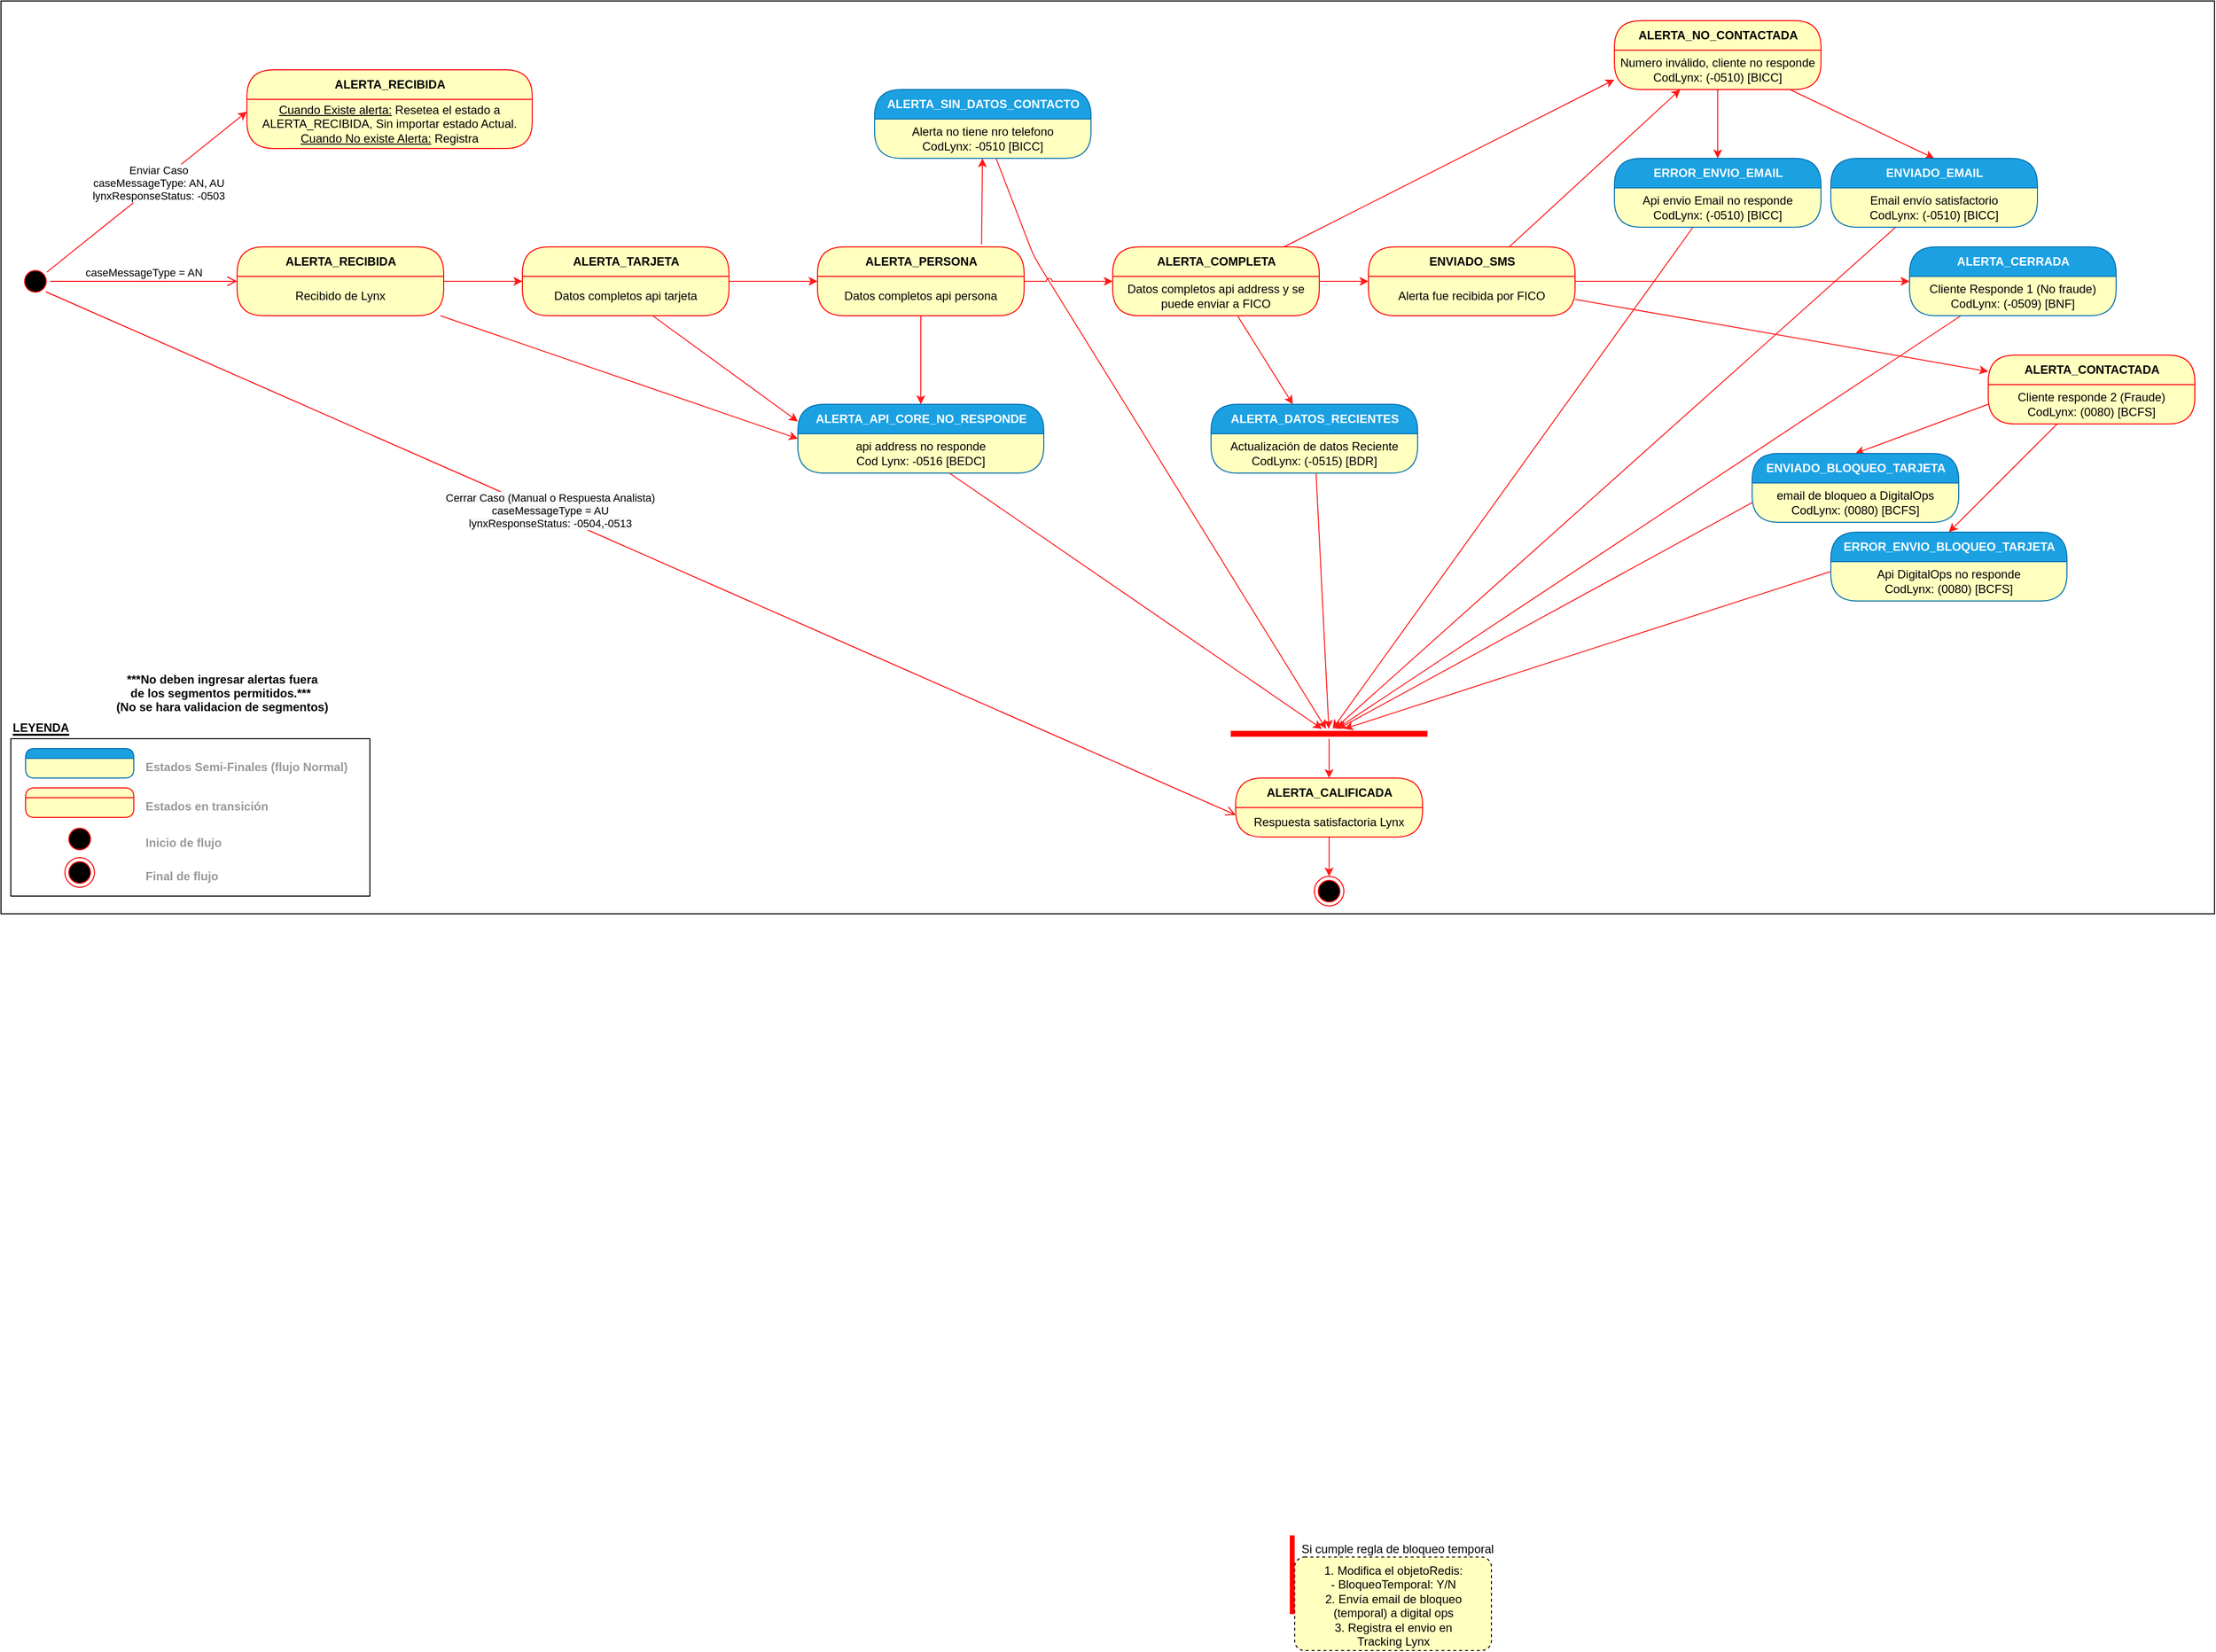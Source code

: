 <mxfile version="15.2.9" type="github">
  <diagram id="e5wToZ6Jj2soGeOCWYj3" name="Page-1">
    <mxGraphModel dx="1895" dy="452" grid="1" gridSize="10" guides="1" tooltips="1" connect="1" arrows="1" fold="1" page="1" pageScale="1" pageWidth="827" pageHeight="1169" math="0" shadow="0">
      <root>
        <mxCell id="0" />
        <mxCell id="1" parent="0" />
        <mxCell id="meJ3Hm6bCnbv4KWAAB1v-10" value="" style="rounded=0;whiteSpace=wrap;html=1;" parent="1" vertex="1">
          <mxGeometry x="-140" y="70" width="2250" height="928" as="geometry" />
        </mxCell>
        <mxCell id="77KCPv3B4IZZ5Z66STRk-72" style="edgeStyle=none;rounded=1;orthogonalLoop=1;jettySize=auto;html=1;strokeColor=#FF1919;" parent="1" source="77KCPv3B4IZZ5Z66STRk-35" target="77KCPv3B4IZZ5Z66STRk-59" edge="1">
          <mxGeometry relative="1" as="geometry">
            <mxPoint x="1340" y="710" as="targetPoint" />
          </mxGeometry>
        </mxCell>
        <mxCell id="77KCPv3B4IZZ5Z66STRk-73" style="edgeStyle=none;rounded=1;orthogonalLoop=1;jettySize=auto;html=1;strokeColor=#FF1919;" parent="1" source="77KCPv3B4IZZ5Z66STRk-26" target="77KCPv3B4IZZ5Z66STRk-59" edge="1">
          <mxGeometry relative="1" as="geometry">
            <Array as="points">
              <mxPoint x="910" y="330" />
            </Array>
            <mxPoint x="1100" y="660" as="targetPoint" />
          </mxGeometry>
        </mxCell>
        <mxCell id="77KCPv3B4IZZ5Z66STRk-12" style="edgeStyle=orthogonalEdgeStyle;rounded=0;orthogonalLoop=1;jettySize=auto;html=1;strokeColor=#FF1919;" parent="1" source="77KCPv3B4IZZ5Z66STRk-1" target="77KCPv3B4IZZ5Z66STRk-5" edge="1">
          <mxGeometry relative="1" as="geometry" />
        </mxCell>
        <mxCell id="90G6gJbZFidTqptF8gDu-3" style="rounded=0;orthogonalLoop=1;jettySize=auto;html=1;entryX=0;entryY=0.5;entryDx=0;entryDy=0;strokeColor=#FF1919;" parent="1" source="77KCPv3B4IZZ5Z66STRk-1" target="77KCPv3B4IZZ5Z66STRk-20" edge="1">
          <mxGeometry relative="1" as="geometry" />
        </mxCell>
        <mxCell id="77KCPv3B4IZZ5Z66STRk-1" value="ALERTA_RECIBIDA" style="swimlane;html=1;fontStyle=1;align=center;verticalAlign=middle;childLayout=stackLayout;horizontal=1;startSize=30;horizontalStack=0;resizeParent=0;resizeLast=1;container=0;fontColor=#000000;collapsible=0;rounded=1;arcSize=30;strokeColor=#ff0000;fillColor=#ffffc0;swimlaneFillColor=#ffffc0;dropTarget=0;" parent="1" vertex="1">
          <mxGeometry x="100" y="320" width="210" height="70" as="geometry" />
        </mxCell>
        <mxCell id="77KCPv3B4IZZ5Z66STRk-2" value="Recibido de Lynx" style="text;html=1;strokeColor=none;fillColor=none;align=center;verticalAlign=middle;spacingLeft=4;spacingRight=4;whiteSpace=wrap;overflow=hidden;rotatable=0;fontColor=#000000;" parent="77KCPv3B4IZZ5Z66STRk-1" vertex="1">
          <mxGeometry y="30" width="210" height="40" as="geometry" />
        </mxCell>
        <mxCell id="fLqlD2cx_nLfpuTeQDXq-3" style="edgeStyle=orthogonalEdgeStyle;rounded=0;orthogonalLoop=1;jettySize=auto;html=1;entryX=0;entryY=0.125;entryDx=0;entryDy=0;entryPerimeter=0;strokeColor=#FF1919;" parent="1" source="77KCPv3B4IZZ5Z66STRk-5" target="77KCPv3B4IZZ5Z66STRk-9" edge="1">
          <mxGeometry relative="1" as="geometry" />
        </mxCell>
        <mxCell id="77KCPv3B4IZZ5Z66STRk-5" value="ALERTA_TARJETA" style="swimlane;html=1;fontStyle=1;align=center;verticalAlign=middle;childLayout=stackLayout;horizontal=1;startSize=30;horizontalStack=0;resizeParent=0;resizeLast=1;container=0;fontColor=#000000;collapsible=0;rounded=1;arcSize=30;strokeColor=#ff0000;fillColor=#ffffc0;swimlaneFillColor=#ffffc0;dropTarget=0;" parent="1" vertex="1">
          <mxGeometry x="390" y="320" width="210" height="70" as="geometry" />
        </mxCell>
        <mxCell id="77KCPv3B4IZZ5Z66STRk-6" value="Datos completos api&amp;nbsp;tarjeta" style="text;html=1;strokeColor=none;fillColor=none;align=center;verticalAlign=middle;spacingLeft=4;spacingRight=4;whiteSpace=wrap;overflow=hidden;rotatable=0;fontColor=#000000;" parent="77KCPv3B4IZZ5Z66STRk-5" vertex="1">
          <mxGeometry y="30" width="210" height="40" as="geometry" />
        </mxCell>
        <mxCell id="77KCPv3B4IZZ5Z66STRk-14" style="edgeStyle=orthogonalEdgeStyle;rounded=0;orthogonalLoop=1;jettySize=auto;html=1;jumpStyle=arc;strokeColor=#FF1919;" parent="1" source="77KCPv3B4IZZ5Z66STRk-8" target="77KCPv3B4IZZ5Z66STRk-10" edge="1">
          <mxGeometry relative="1" as="geometry" />
        </mxCell>
        <mxCell id="77KCPv3B4IZZ5Z66STRk-25" style="edgeStyle=none;rounded=0;orthogonalLoop=1;jettySize=auto;html=1;strokeColor=#FF1919;" parent="1" source="77KCPv3B4IZZ5Z66STRk-8" target="77KCPv3B4IZZ5Z66STRk-20" edge="1">
          <mxGeometry relative="1" as="geometry" />
        </mxCell>
        <mxCell id="77KCPv3B4IZZ5Z66STRk-28" style="edgeStyle=none;rounded=0;orthogonalLoop=1;jettySize=auto;html=1;exitX=0.794;exitY=-0.033;exitDx=0;exitDy=0;exitPerimeter=0;strokeColor=#FF1919;" parent="1" source="77KCPv3B4IZZ5Z66STRk-8" target="77KCPv3B4IZZ5Z66STRk-26" edge="1">
          <mxGeometry relative="1" as="geometry" />
        </mxCell>
        <mxCell id="77KCPv3B4IZZ5Z66STRk-8" value="ALERTA_PERSONA" style="swimlane;html=1;fontStyle=1;align=center;verticalAlign=middle;childLayout=stackLayout;horizontal=1;startSize=30;horizontalStack=0;resizeParent=0;resizeLast=1;container=0;fontColor=#000000;collapsible=0;rounded=1;arcSize=30;strokeColor=#ff0000;fillColor=#ffffc0;swimlaneFillColor=#ffffc0;dropTarget=0;" parent="1" vertex="1">
          <mxGeometry x="690" y="320" width="210" height="70" as="geometry" />
        </mxCell>
        <mxCell id="77KCPv3B4IZZ5Z66STRk-9" value="Datos completos api persona" style="text;html=1;strokeColor=none;fillColor=none;align=center;verticalAlign=middle;spacingLeft=4;spacingRight=4;whiteSpace=wrap;overflow=hidden;rotatable=0;fontColor=#000000;" parent="77KCPv3B4IZZ5Z66STRk-8" vertex="1">
          <mxGeometry y="30" width="210" height="40" as="geometry" />
        </mxCell>
        <mxCell id="77KCPv3B4IZZ5Z66STRk-33" style="edgeStyle=none;rounded=0;orthogonalLoop=1;jettySize=auto;html=1;strokeColor=#FF1919;" parent="1" source="77KCPv3B4IZZ5Z66STRk-10" target="77KCPv3B4IZZ5Z66STRk-29" edge="1">
          <mxGeometry relative="1" as="geometry" />
        </mxCell>
        <mxCell id="77KCPv3B4IZZ5Z66STRk-34" style="edgeStyle=none;rounded=0;orthogonalLoop=1;jettySize=auto;html=1;strokeColor=#FF1919;" parent="1" source="77KCPv3B4IZZ5Z66STRk-10" target="77KCPv3B4IZZ5Z66STRk-31" edge="1">
          <mxGeometry relative="1" as="geometry" />
        </mxCell>
        <mxCell id="SPsXiou8FZaf5zSpWh6t-2" style="rounded=0;orthogonalLoop=1;jettySize=auto;html=1;entryX=0;entryY=0.75;entryDx=0;entryDy=0;strokeColor=#FF1919;" parent="1" source="77KCPv3B4IZZ5Z66STRk-10" target="SPsXiou8FZaf5zSpWh6t-1" edge="1">
          <mxGeometry relative="1" as="geometry">
            <mxPoint x="1550.0" y="150.0" as="targetPoint" />
          </mxGeometry>
        </mxCell>
        <mxCell id="77KCPv3B4IZZ5Z66STRk-10" value="ALERTA_COMPLETA" style="swimlane;html=1;fontStyle=1;align=center;verticalAlign=middle;childLayout=stackLayout;horizontal=1;startSize=30;horizontalStack=0;resizeParent=0;resizeLast=1;container=0;fontColor=#000000;collapsible=0;rounded=1;arcSize=30;strokeColor=#ff0000;fillColor=#ffffc0;swimlaneFillColor=#ffffc0;dropTarget=0;" parent="1" vertex="1">
          <mxGeometry x="990" y="320" width="210" height="70" as="geometry" />
        </mxCell>
        <mxCell id="fLqlD2cx_nLfpuTeQDXq-1" value="Datos completos api address y se puede enviar a FICO" style="text;html=1;strokeColor=none;fillColor=none;align=center;verticalAlign=middle;spacingLeft=4;spacingRight=4;whiteSpace=wrap;overflow=hidden;rotatable=0;fontColor=#000000;" parent="77KCPv3B4IZZ5Z66STRk-10" vertex="1">
          <mxGeometry y="30" width="210" height="40" as="geometry" />
        </mxCell>
        <mxCell id="77KCPv3B4IZZ5Z66STRk-20" value="ALERTA_API_CORE_NO_RESPONDE" style="swimlane;html=1;fontStyle=1;align=center;verticalAlign=middle;childLayout=stackLayout;horizontal=1;startSize=30;horizontalStack=0;resizeParent=0;resizeLast=1;container=0;collapsible=0;rounded=1;arcSize=30;strokeColor=#006EAF;fillColor=#1ba1e2;swimlaneFillColor=#ffffc0;dropTarget=0;fontColor=#ffffff;" parent="1" vertex="1">
          <mxGeometry x="670" y="480" width="250" height="70" as="geometry" />
        </mxCell>
        <mxCell id="77KCPv3B4IZZ5Z66STRk-21" value="api address no responde&lt;br&gt;Cod Lynx: -0516 [BEDC]" style="text;html=1;strokeColor=none;fillColor=none;align=center;verticalAlign=middle;spacingLeft=4;spacingRight=4;whiteSpace=wrap;overflow=hidden;rotatable=0;fontColor=#000000;" parent="77KCPv3B4IZZ5Z66STRk-20" vertex="1">
          <mxGeometry y="30" width="250" height="40" as="geometry" />
        </mxCell>
        <mxCell id="77KCPv3B4IZZ5Z66STRk-26" value="ALERTA_SIN_DATOS_CONTACTO" style="swimlane;html=1;fontStyle=1;align=center;verticalAlign=middle;childLayout=stackLayout;horizontal=1;startSize=30;horizontalStack=0;resizeParent=0;resizeLast=1;container=0;fontColor=#ffffff;collapsible=0;rounded=1;arcSize=30;strokeColor=#006EAF;fillColor=#1ba1e2;swimlaneFillColor=#ffffc0;dropTarget=0;" parent="1" vertex="1">
          <mxGeometry x="748" y="160" width="220" height="70" as="geometry" />
        </mxCell>
        <mxCell id="77KCPv3B4IZZ5Z66STRk-27" value="Alerta no tiene nro telefono&lt;br&gt;CodLynx: -0510 [BICC]" style="text;html=1;strokeColor=none;fillColor=none;align=center;verticalAlign=middle;spacingLeft=4;spacingRight=4;whiteSpace=wrap;overflow=hidden;rotatable=0;fontColor=#000000;" parent="77KCPv3B4IZZ5Z66STRk-26" vertex="1">
          <mxGeometry y="30" width="220" height="40" as="geometry" />
        </mxCell>
        <mxCell id="fLqlD2cx_nLfpuTeQDXq-5" value="Alerta no tiene nro telefono&lt;br&gt;CodLynx: -0510 [BICC]" style="text;html=1;strokeColor=none;fillColor=none;align=center;verticalAlign=middle;spacingLeft=4;spacingRight=4;whiteSpace=wrap;overflow=hidden;rotatable=0;fontColor=#000000;" parent="77KCPv3B4IZZ5Z66STRk-26" vertex="1">
          <mxGeometry y="70" width="220" as="geometry" />
        </mxCell>
        <mxCell id="77KCPv3B4IZZ5Z66STRk-69" style="edgeStyle=none;rounded=0;orthogonalLoop=1;jettySize=auto;html=1;strokeColor=#FF1919;" parent="1" source="77KCPv3B4IZZ5Z66STRk-29" target="77KCPv3B4IZZ5Z66STRk-59" edge="1">
          <mxGeometry relative="1" as="geometry">
            <mxPoint x="1197" y="660" as="targetPoint" />
          </mxGeometry>
        </mxCell>
        <mxCell id="77KCPv3B4IZZ5Z66STRk-29" value="ALERTA_DATOS_RECIENTES" style="swimlane;html=1;fontStyle=1;align=center;verticalAlign=middle;childLayout=stackLayout;horizontal=1;startSize=30;horizontalStack=0;resizeParent=0;resizeLast=1;container=0;fontColor=#ffffff;collapsible=0;rounded=1;arcSize=30;strokeColor=#006EAF;fillColor=#1ba1e2;swimlaneFillColor=#ffffc0;dropTarget=0;" parent="1" vertex="1">
          <mxGeometry x="1090" y="480" width="210" height="70" as="geometry" />
        </mxCell>
        <mxCell id="77KCPv3B4IZZ5Z66STRk-30" value="Actualización de datos Reciente&lt;br&gt;CodLynx: (-0515) [BDR]" style="text;html=1;strokeColor=none;fillColor=none;align=center;verticalAlign=middle;spacingLeft=4;spacingRight=4;whiteSpace=wrap;overflow=hidden;rotatable=0;fontColor=#000000;" parent="77KCPv3B4IZZ5Z66STRk-29" vertex="1">
          <mxGeometry y="30" width="210" height="40" as="geometry" />
        </mxCell>
        <mxCell id="77KCPv3B4IZZ5Z66STRk-41" style="edgeStyle=none;rounded=0;orthogonalLoop=1;jettySize=auto;html=1;strokeColor=#FF1919;" parent="1" source="77KCPv3B4IZZ5Z66STRk-31" target="77KCPv3B4IZZ5Z66STRk-35" edge="1">
          <mxGeometry relative="1" as="geometry" />
        </mxCell>
        <mxCell id="77KCPv3B4IZZ5Z66STRk-42" style="edgeStyle=none;rounded=0;orthogonalLoop=1;jettySize=auto;html=1;strokeColor=#FF1919;" parent="1" source="77KCPv3B4IZZ5Z66STRk-31" target="77KCPv3B4IZZ5Z66STRk-37" edge="1">
          <mxGeometry relative="1" as="geometry">
            <mxPoint x="1597" y="327.647" as="sourcePoint" />
          </mxGeometry>
        </mxCell>
        <mxCell id="77KCPv3B4IZZ5Z66STRk-43" style="edgeStyle=none;rounded=0;orthogonalLoop=1;jettySize=auto;html=1;strokeColor=#FF1919;" parent="1" source="77KCPv3B4IZZ5Z66STRk-31" target="77KCPv3B4IZZ5Z66STRk-39" edge="1">
          <mxGeometry relative="1" as="geometry">
            <mxPoint x="1597" y="350" as="sourcePoint" />
          </mxGeometry>
        </mxCell>
        <mxCell id="77KCPv3B4IZZ5Z66STRk-31" value="ENVIADO_SMS" style="swimlane;html=1;fontStyle=1;align=center;verticalAlign=middle;childLayout=stackLayout;horizontal=1;startSize=30;horizontalStack=0;resizeParent=0;resizeLast=1;container=0;fontColor=#000000;collapsible=0;rounded=1;arcSize=30;strokeColor=#ff0000;swimlaneFillColor=#ffffc0;dropTarget=0;fillColor=#FFFFC0;" parent="1" vertex="1">
          <mxGeometry x="1250" y="320" width="210" height="70" as="geometry" />
        </mxCell>
        <mxCell id="DF0V8rczd2MYBJeqJLXW-1" value="Alerta fue recibida por FICO" style="text;html=1;strokeColor=none;fillColor=none;align=center;verticalAlign=middle;spacingLeft=4;spacingRight=4;whiteSpace=wrap;overflow=hidden;rotatable=0;fontColor=#000000;" parent="77KCPv3B4IZZ5Z66STRk-31" vertex="1">
          <mxGeometry y="30" width="210" height="40" as="geometry" />
        </mxCell>
        <mxCell id="77KCPv3B4IZZ5Z66STRk-35" value="ALERTA_CERRADA" style="swimlane;html=1;fontStyle=1;align=center;verticalAlign=middle;childLayout=stackLayout;horizontal=1;startSize=30;horizontalStack=0;resizeParent=0;resizeLast=1;container=0;fontColor=#ffffff;collapsible=0;rounded=1;arcSize=30;strokeColor=#006EAF;fillColor=#1ba1e2;swimlaneFillColor=#ffffc0;dropTarget=0;" parent="1" vertex="1">
          <mxGeometry x="1800" y="320" width="210" height="70" as="geometry" />
        </mxCell>
        <mxCell id="77KCPv3B4IZZ5Z66STRk-36" value="Cliente Responde 1 (No fraude)&lt;br&gt;CodLynx: (-0509) [BNF]" style="text;html=1;strokeColor=none;fillColor=none;align=center;verticalAlign=middle;spacingLeft=4;spacingRight=4;whiteSpace=wrap;overflow=hidden;rotatable=0;fontColor=#000000;" parent="77KCPv3B4IZZ5Z66STRk-35" vertex="1">
          <mxGeometry y="30" width="210" height="40" as="geometry" />
        </mxCell>
        <mxCell id="DF0V8rczd2MYBJeqJLXW-4" style="rounded=0;orthogonalLoop=1;jettySize=auto;html=1;exitX=0;exitY=0.5;exitDx=0;exitDy=0;entryX=0.5;entryY=0;entryDx=0;entryDy=0;strokeColor=#FF1919;" parent="1" source="77KCPv3B4IZZ5Z66STRk-38" target="DF0V8rczd2MYBJeqJLXW-2" edge="1">
          <mxGeometry relative="1" as="geometry" />
        </mxCell>
        <mxCell id="DF0V8rczd2MYBJeqJLXW-9" style="edgeStyle=none;rounded=0;orthogonalLoop=1;jettySize=auto;html=1;entryX=0.5;entryY=0;entryDx=0;entryDy=0;strokeColor=#FF1919;" parent="1" source="77KCPv3B4IZZ5Z66STRk-37" target="DF0V8rczd2MYBJeqJLXW-7" edge="1">
          <mxGeometry relative="1" as="geometry" />
        </mxCell>
        <mxCell id="77KCPv3B4IZZ5Z66STRk-37" value="&lt;font color=&quot;#000000&quot;&gt;ALERTA_CONTACTADA&lt;/font&gt;" style="swimlane;html=1;fontStyle=1;align=center;verticalAlign=middle;childLayout=stackLayout;horizontal=1;startSize=30;horizontalStack=0;resizeParent=0;resizeLast=1;container=0;fontColor=#ffffff;collapsible=0;rounded=1;arcSize=30;swimlaneFillColor=#ffffc0;dropTarget=0;fillColor=#FFFFC0;strokeColor=#FF0000;" parent="1" vertex="1">
          <mxGeometry x="1880" y="430" width="210" height="70" as="geometry" />
        </mxCell>
        <mxCell id="77KCPv3B4IZZ5Z66STRk-38" value="Cliente responde 2 (Fraude)&lt;br&gt;CodLynx:&amp;nbsp;(0080) [BCFS]" style="text;html=1;strokeColor=none;fillColor=none;align=center;verticalAlign=middle;spacingLeft=4;spacingRight=4;whiteSpace=wrap;overflow=hidden;rotatable=0;fontColor=#000000;" parent="77KCPv3B4IZZ5Z66STRk-37" vertex="1">
          <mxGeometry y="30" width="210" height="40" as="geometry" />
        </mxCell>
        <mxCell id="77KCPv3B4IZZ5Z66STRk-70" style="edgeStyle=none;rounded=0;orthogonalLoop=1;jettySize=auto;html=1;strokeColor=#FF1919;" parent="1" source="3atjrFzW7oZnoOp0wOfv-2" target="77KCPv3B4IZZ5Z66STRk-59" edge="1">
          <mxGeometry relative="1" as="geometry">
            <mxPoint x="1310" y="700" as="targetPoint" />
          </mxGeometry>
        </mxCell>
        <mxCell id="dr77cnrp0Dk-WK7C_Hbr-10" style="edgeStyle=none;rounded=0;orthogonalLoop=1;jettySize=auto;html=1;entryX=0.5;entryY=0;entryDx=0;entryDy=0;strokeColor=#FF1919;" parent="1" source="77KCPv3B4IZZ5Z66STRk-39" target="3atjrFzW7oZnoOp0wOfv-2" edge="1">
          <mxGeometry relative="1" as="geometry" />
        </mxCell>
        <mxCell id="3atjrFzW7oZnoOp0wOfv-4" style="rounded=0;orthogonalLoop=1;jettySize=auto;html=1;strokeColor=#FF1919;" parent="1" source="77KCPv3B4IZZ5Z66STRk-39" target="dr77cnrp0Dk-WK7C_Hbr-8" edge="1">
          <mxGeometry relative="1" as="geometry" />
        </mxCell>
        <mxCell id="77KCPv3B4IZZ5Z66STRk-39" value="&lt;font color=&quot;#000000&quot;&gt;ALERTA_NO_CONTACTADA&lt;/font&gt;" style="swimlane;html=1;fontStyle=1;align=center;verticalAlign=middle;childLayout=stackLayout;horizontal=1;startSize=30;horizontalStack=0;resizeParent=0;resizeLast=1;container=0;fontColor=#ffffff;collapsible=0;rounded=1;arcSize=30;swimlaneFillColor=#ffffc0;dropTarget=0;fillColor=#FFFFC0;strokeColor=#FF0000;" parent="1" vertex="1">
          <mxGeometry x="1500" y="90" width="210" height="70" as="geometry" />
        </mxCell>
        <mxCell id="SPsXiou8FZaf5zSpWh6t-1" value="Numero inválido, cliente no responde&lt;br&gt;CodLynx:&amp;nbsp;(-0510) [BICC]" style="text;html=1;strokeColor=none;fillColor=none;align=center;verticalAlign=middle;spacingLeft=4;spacingRight=4;whiteSpace=wrap;overflow=hidden;rotatable=0;fontColor=#000000;" parent="77KCPv3B4IZZ5Z66STRk-39" vertex="1">
          <mxGeometry y="30" width="210" height="40" as="geometry" />
        </mxCell>
        <mxCell id="P6Ppndu3YUtAiaM16hDx-5" style="edgeStyle=none;rounded=1;orthogonalLoop=1;jettySize=auto;html=1;strokeColor=#FF1919;" parent="1" source="77KCPv3B4IZZ5Z66STRk-44" target="P6Ppndu3YUtAiaM16hDx-4" edge="1">
          <mxGeometry relative="1" as="geometry" />
        </mxCell>
        <mxCell id="77KCPv3B4IZZ5Z66STRk-44" value="ALERTA_CALIFICADA" style="swimlane;html=1;fontStyle=1;align=center;verticalAlign=middle;childLayout=stackLayout;horizontal=1;startSize=30;horizontalStack=0;resizeParent=0;resizeLast=1;container=0;fontColor=#000000;collapsible=0;rounded=1;arcSize=30;strokeColor=#ff0000;fillColor=#ffffc0;swimlaneFillColor=#ffffc0;dropTarget=0;" parent="1" vertex="1">
          <mxGeometry x="1115" y="860" width="190" height="60" as="geometry" />
        </mxCell>
        <mxCell id="77KCPv3B4IZZ5Z66STRk-45" value="Respuesta satisfactoria Lynx" style="text;html=1;strokeColor=none;fillColor=none;align=center;verticalAlign=middle;spacingLeft=4;spacingRight=4;whiteSpace=wrap;overflow=hidden;rotatable=0;fontColor=#000000;" parent="77KCPv3B4IZZ5Z66STRk-44" vertex="1">
          <mxGeometry y="30" width="190" height="30" as="geometry" />
        </mxCell>
        <mxCell id="77KCPv3B4IZZ5Z66STRk-66" style="edgeStyle=none;rounded=0;orthogonalLoop=1;jettySize=auto;html=1;entryX=0.5;entryY=0;entryDx=0;entryDy=0;strokeColor=#FF1919;" parent="1" source="77KCPv3B4IZZ5Z66STRk-59" target="77KCPv3B4IZZ5Z66STRk-44" edge="1">
          <mxGeometry relative="1" as="geometry" />
        </mxCell>
        <mxCell id="77KCPv3B4IZZ5Z66STRk-59" value="" style="shape=line;html=1;strokeWidth=6;strokeColor=#ff0000;" parent="1" vertex="1">
          <mxGeometry x="1110" y="810" width="200" height="10" as="geometry" />
        </mxCell>
        <mxCell id="77KCPv3B4IZZ5Z66STRk-65" style="edgeStyle=none;rounded=0;orthogonalLoop=1;jettySize=auto;html=1;strokeColor=#FF1919;" parent="1" source="77KCPv3B4IZZ5Z66STRk-21" target="77KCPv3B4IZZ5Z66STRk-59" edge="1">
          <mxGeometry relative="1" as="geometry">
            <mxPoint x="1050" y="720" as="targetPoint" />
          </mxGeometry>
        </mxCell>
        <mxCell id="P6Ppndu3YUtAiaM16hDx-4" value="" style="ellipse;html=1;shape=endState;fillColor=#000000;strokeColor=#ff0000;" parent="1" vertex="1">
          <mxGeometry x="1195" y="960" width="30" height="30" as="geometry" />
        </mxCell>
        <mxCell id="meJ3Hm6bCnbv4KWAAB1v-3" style="rounded=0;orthogonalLoop=1;jettySize=auto;html=1;entryX=0;entryY=0.25;entryDx=0;entryDy=0;strokeColor=#FF1919;" parent="1" source="P6Ppndu3YUtAiaM16hDx-6" target="meJ3Hm6bCnbv4KWAAB1v-2" edge="1">
          <mxGeometry relative="1" as="geometry" />
        </mxCell>
        <mxCell id="meJ3Hm6bCnbv4KWAAB1v-4" value="Enviar Caso&lt;br&gt;caseMessageType: AN, AU&lt;br&gt;lynxResponseStatus: -0503" style="edgeLabel;html=1;align=center;verticalAlign=middle;resizable=0;points=[];" parent="meJ3Hm6bCnbv4KWAAB1v-3" vertex="1" connectable="0">
          <mxGeometry x="0.116" relative="1" as="geometry">
            <mxPoint as="offset" />
          </mxGeometry>
        </mxCell>
        <mxCell id="P6Ppndu3YUtAiaM16hDx-6" value="" style="ellipse;html=1;shape=startState;fillColor=#000000;strokeColor=#ff0000;" parent="1" vertex="1">
          <mxGeometry x="-120" y="340" width="30" height="30" as="geometry" />
        </mxCell>
        <mxCell id="P6Ppndu3YUtAiaM16hDx-7" value="caseMessageType = AN" style="edgeStyle=orthogonalEdgeStyle;html=1;verticalAlign=bottom;endArrow=open;endSize=8;strokeColor=#ff0000;" parent="1" source="P6Ppndu3YUtAiaM16hDx-6" target="77KCPv3B4IZZ5Z66STRk-1" edge="1">
          <mxGeometry relative="1" as="geometry">
            <mxPoint x="145" y="300" as="targetPoint" />
          </mxGeometry>
        </mxCell>
        <mxCell id="dr77cnrp0Dk-WK7C_Hbr-3" value="***No deben ingresar alertas fuera&#xa;de los segmentos permitidos.*** &#xa;(No se hara validacion de segmentos)&#xa;" style="text;strokeColor=none;fillColor=none;fontSize=12;fontStyle=1;verticalAlign=middle;align=center;spacing=0;labelPosition=center;verticalLabelPosition=middle;" parent="1" vertex="1">
          <mxGeometry x="-60" y="760" width="290" height="40" as="geometry" />
        </mxCell>
        <mxCell id="dr77cnrp0Dk-WK7C_Hbr-11" style="edgeStyle=none;rounded=0;orthogonalLoop=1;jettySize=auto;html=1;strokeColor=#FF1919;" parent="1" source="dr77cnrp0Dk-WK7C_Hbr-8" target="77KCPv3B4IZZ5Z66STRk-59" edge="1">
          <mxGeometry relative="1" as="geometry">
            <mxPoint x="1260" y="670" as="targetPoint" />
          </mxGeometry>
        </mxCell>
        <mxCell id="dr77cnrp0Dk-WK7C_Hbr-8" value="ERROR_ENVIO_EMAIL" style="swimlane;html=1;fontStyle=1;align=center;verticalAlign=middle;childLayout=stackLayout;horizontal=1;startSize=30;horizontalStack=0;resizeParent=0;resizeLast=1;container=0;collapsible=0;rounded=1;arcSize=30;strokeColor=#006EAF;fillColor=#1ba1e2;swimlaneFillColor=#ffffc0;dropTarget=0;fontColor=#ffffff;" parent="1" vertex="1">
          <mxGeometry x="1500" y="230" width="210" height="70" as="geometry" />
        </mxCell>
        <mxCell id="dr77cnrp0Dk-WK7C_Hbr-9" value="Api envio Email no responde&lt;br&gt;CodLynx:&amp;nbsp;(-0510) [BICC]" style="text;html=1;strokeColor=none;fillColor=none;align=center;verticalAlign=middle;spacingLeft=4;spacingRight=4;whiteSpace=wrap;overflow=hidden;rotatable=0;fontColor=#000000;" parent="dr77cnrp0Dk-WK7C_Hbr-8" vertex="1">
          <mxGeometry y="30" width="210" height="40" as="geometry" />
        </mxCell>
        <mxCell id="3atjrFzW7oZnoOp0wOfv-2" value="ENVIADO_EMAIL" style="swimlane;html=1;fontStyle=1;align=center;verticalAlign=middle;childLayout=stackLayout;horizontal=1;startSize=30;horizontalStack=0;resizeParent=0;resizeLast=1;container=0;collapsible=0;rounded=1;arcSize=30;strokeColor=#006EAF;fillColor=#1ba1e2;swimlaneFillColor=#ffffc0;dropTarget=0;fontColor=#ffffff;" parent="1" vertex="1">
          <mxGeometry x="1720" y="230" width="210" height="70" as="geometry" />
        </mxCell>
        <mxCell id="SPsXiou8FZaf5zSpWh6t-3" value="Email envío satisfactorio&lt;br&gt;CodLynx:&amp;nbsp;(-0510) [BICC]" style="text;html=1;strokeColor=none;fillColor=none;align=center;verticalAlign=middle;spacingLeft=4;spacingRight=4;whiteSpace=wrap;overflow=hidden;rotatable=0;fontColor=#000000;" parent="3atjrFzW7oZnoOp0wOfv-2" vertex="1">
          <mxGeometry y="30" width="210" height="40" as="geometry" />
        </mxCell>
        <mxCell id="DF0V8rczd2MYBJeqJLXW-2" value="ENVIADO_BLOQUEO_TARJETA" style="swimlane;html=1;fontStyle=1;align=center;verticalAlign=middle;childLayout=stackLayout;horizontal=1;startSize=30;horizontalStack=0;resizeParent=0;resizeLast=1;container=0;fontColor=#ffffff;collapsible=0;rounded=1;arcSize=30;strokeColor=#006EAF;fillColor=#1ba1e2;swimlaneFillColor=#ffffc0;dropTarget=0;" parent="1" vertex="1">
          <mxGeometry x="1640" y="530" width="210" height="70" as="geometry" />
        </mxCell>
        <mxCell id="DF0V8rczd2MYBJeqJLXW-3" value="email de bloqueo a DigitalOps&lt;br&gt;CodLynx:&amp;nbsp;(0080) [BCFS]" style="text;html=1;strokeColor=none;fillColor=none;align=center;verticalAlign=middle;spacingLeft=4;spacingRight=4;whiteSpace=wrap;overflow=hidden;rotatable=0;fontColor=#000000;" parent="DF0V8rczd2MYBJeqJLXW-2" vertex="1">
          <mxGeometry y="30" width="210" height="40" as="geometry" />
        </mxCell>
        <mxCell id="DF0V8rczd2MYBJeqJLXW-5" style="rounded=0;orthogonalLoop=1;jettySize=auto;html=1;exitX=0;exitY=0.5;exitDx=0;exitDy=0;strokeColor=#FF1919;" parent="1" source="DF0V8rczd2MYBJeqJLXW-3" target="77KCPv3B4IZZ5Z66STRk-59" edge="1">
          <mxGeometry relative="1" as="geometry">
            <mxPoint x="1370" y="730" as="targetPoint" />
          </mxGeometry>
        </mxCell>
        <mxCell id="DF0V8rczd2MYBJeqJLXW-7" value="ERROR_ENVIO_BLOQUEO_TARJETA" style="swimlane;html=1;fontStyle=1;align=center;verticalAlign=middle;childLayout=stackLayout;horizontal=1;startSize=30;horizontalStack=0;resizeParent=0;resizeLast=1;container=0;fontColor=#ffffff;collapsible=0;rounded=1;arcSize=30;strokeColor=#006EAF;fillColor=#1ba1e2;swimlaneFillColor=#ffffc0;dropTarget=0;" parent="1" vertex="1">
          <mxGeometry x="1720" y="610" width="240" height="70" as="geometry" />
        </mxCell>
        <mxCell id="DF0V8rczd2MYBJeqJLXW-8" value="Api DigitalOps no responde&lt;br&gt;CodLynx:&amp;nbsp;(0080) [BCFS]" style="text;html=1;strokeColor=none;fillColor=none;align=center;verticalAlign=middle;spacingLeft=4;spacingRight=4;whiteSpace=wrap;overflow=hidden;rotatable=0;fontColor=#000000;" parent="DF0V8rczd2MYBJeqJLXW-7" vertex="1">
          <mxGeometry y="30" width="240" height="40" as="geometry" />
        </mxCell>
        <mxCell id="DF0V8rczd2MYBJeqJLXW-10" style="edgeStyle=none;rounded=0;orthogonalLoop=1;jettySize=auto;html=1;exitX=0;exitY=0.25;exitDx=0;exitDy=0;strokeColor=#FF1919;" parent="1" source="DF0V8rczd2MYBJeqJLXW-8" target="77KCPv3B4IZZ5Z66STRk-59" edge="1">
          <mxGeometry relative="1" as="geometry">
            <mxPoint x="1410" y="770" as="targetPoint" />
          </mxGeometry>
        </mxCell>
        <mxCell id="V9uZnK_i6f8zGeLkOwlv-1" value="&lt;font style=&quot;font-size: 12px&quot;&gt;&lt;br&gt;&lt;/font&gt;" style="text;strokeColor=none;fillColor=none;html=1;fontSize=24;fontStyle=1;verticalAlign=middle;align=center;" parent="1" vertex="1">
          <mxGeometry x="140" y="530" width="290" height="30" as="geometry" />
        </mxCell>
        <mxCell id="90G6gJbZFidTqptF8gDu-5" style="edgeStyle=none;rounded=0;orthogonalLoop=1;jettySize=auto;html=1;entryX=0;entryY=0.25;entryDx=0;entryDy=0;strokeColor=#FF1919;" parent="1" source="77KCPv3B4IZZ5Z66STRk-6" target="77KCPv3B4IZZ5Z66STRk-20" edge="1">
          <mxGeometry relative="1" as="geometry" />
        </mxCell>
        <mxCell id="fyI6EhqjK9DCoRPXTvLA-15" value="" style="group" parent="1" vertex="1" connectable="0">
          <mxGeometry x="-130" y="790" width="365" height="190" as="geometry" />
        </mxCell>
        <mxCell id="fyI6EhqjK9DCoRPXTvLA-3" value="" style="rounded=0;whiteSpace=wrap;html=1;" parent="fyI6EhqjK9DCoRPXTvLA-15" vertex="1">
          <mxGeometry y="30" width="365" height="160" as="geometry" />
        </mxCell>
        <mxCell id="fyI6EhqjK9DCoRPXTvLA-4" value="" style="swimlane;html=1;fontStyle=1;align=center;verticalAlign=middle;childLayout=stackLayout;horizontal=1;startSize=10;horizontalStack=0;resizeParent=0;resizeLast=1;container=0;fontColor=#ffffff;collapsible=0;rounded=1;arcSize=30;strokeColor=#006EAF;fillColor=#1ba1e2;swimlaneFillColor=#ffffc0;dropTarget=0;" parent="fyI6EhqjK9DCoRPXTvLA-15" vertex="1">
          <mxGeometry x="15" y="40" width="110" height="30" as="geometry" />
        </mxCell>
        <mxCell id="fyI6EhqjK9DCoRPXTvLA-6" value="" style="swimlane;html=1;fontStyle=1;align=center;verticalAlign=middle;childLayout=stackLayout;horizontal=1;startSize=10;horizontalStack=0;resizeParent=0;resizeLast=1;container=0;fontColor=#000000;collapsible=0;rounded=1;arcSize=30;strokeColor=#ff0000;fillColor=#ffffc0;swimlaneFillColor=#ffffc0;dropTarget=0;" parent="fyI6EhqjK9DCoRPXTvLA-15" vertex="1">
          <mxGeometry x="15" y="80" width="110" height="30" as="geometry" />
        </mxCell>
        <mxCell id="fyI6EhqjK9DCoRPXTvLA-8" value="&lt;font style=&quot;font-size: 12px&quot;&gt;Estados Semi-Finales (flujo Normal)&lt;br&gt;&lt;/font&gt;" style="text;strokeColor=none;fillColor=none;html=1;fontSize=24;fontStyle=1;verticalAlign=middle;align=left;fontColor=#999999;" parent="fyI6EhqjK9DCoRPXTvLA-15" vertex="1">
          <mxGeometry x="135" y="40" width="220" height="30" as="geometry" />
        </mxCell>
        <mxCell id="fyI6EhqjK9DCoRPXTvLA-9" value="&lt;font style=&quot;font-size: 12px&quot;&gt;Estados en transición&lt;br&gt;&lt;/font&gt;" style="text;strokeColor=none;fillColor=none;html=1;fontSize=24;fontStyle=1;verticalAlign=middle;align=left;spacing=2;strokeWidth=1;horizontal=1;fontColor=#999999;" parent="fyI6EhqjK9DCoRPXTvLA-15" vertex="1">
          <mxGeometry x="135" y="80" width="220" height="30" as="geometry" />
        </mxCell>
        <mxCell id="fyI6EhqjK9DCoRPXTvLA-10" value="&lt;font style=&quot;font-size: 12px&quot;&gt;LEYENDA&lt;br&gt;&lt;/font&gt;" style="text;strokeColor=none;fillColor=none;html=1;fontSize=24;fontStyle=5;verticalAlign=middle;align=left;" parent="fyI6EhqjK9DCoRPXTvLA-15" vertex="1">
          <mxGeometry width="220" height="30" as="geometry" />
        </mxCell>
        <mxCell id="fyI6EhqjK9DCoRPXTvLA-11" value="" style="ellipse;html=1;shape=startState;fillColor=#000000;strokeColor=#ff0000;" parent="fyI6EhqjK9DCoRPXTvLA-15" vertex="1">
          <mxGeometry x="55" y="117" width="30" height="30" as="geometry" />
        </mxCell>
        <mxCell id="fyI6EhqjK9DCoRPXTvLA-12" value="&lt;font style=&quot;font-size: 12px&quot;&gt;Inicio de flujo&lt;br&gt;&lt;/font&gt;" style="text;strokeColor=none;fillColor=none;html=1;fontSize=24;fontStyle=1;verticalAlign=middle;align=left;spacing=2;strokeWidth=1;horizontal=1;fontColor=#999999;" parent="fyI6EhqjK9DCoRPXTvLA-15" vertex="1">
          <mxGeometry x="135" y="117" width="220" height="30" as="geometry" />
        </mxCell>
        <mxCell id="fyI6EhqjK9DCoRPXTvLA-13" value="" style="ellipse;html=1;shape=endState;fillColor=#000000;strokeColor=#ff0000;" parent="fyI6EhqjK9DCoRPXTvLA-15" vertex="1">
          <mxGeometry x="55" y="151" width="30" height="30" as="geometry" />
        </mxCell>
        <mxCell id="fyI6EhqjK9DCoRPXTvLA-14" value="&lt;font style=&quot;font-size: 12px&quot;&gt;Final de flujo&lt;br&gt;&lt;/font&gt;" style="text;strokeColor=none;fillColor=none;html=1;fontSize=24;fontStyle=1;verticalAlign=middle;align=left;spacing=2;strokeWidth=1;horizontal=1;fontColor=#999999;" parent="fyI6EhqjK9DCoRPXTvLA-15" vertex="1">
          <mxGeometry x="135" y="151" width="220" height="30" as="geometry" />
        </mxCell>
        <mxCell id="fLqlD2cx_nLfpuTeQDXq-2" value="" style="group" parent="1" vertex="1" connectable="0">
          <mxGeometry x="1170" y="1630" width="205" height="117" as="geometry" />
        </mxCell>
        <mxCell id="cCC_wAo5Gk7yveZZET_A-15" value="1. Modifica el objetoRedis:&lt;br&gt;- BloqueoTemporal: Y/N&lt;br&gt;2. Envía email de bloqueo &lt;br&gt;(temporal) a digital ops&lt;br&gt;3. Registra el envio en &lt;br&gt;Tracking Lynx" style="html=1;align=center;verticalAlign=top;rounded=1;absoluteArcSize=1;arcSize=20;dashed=1;fillColor=#FFFFC0;" parent="fLqlD2cx_nLfpuTeQDXq-2" vertex="1">
          <mxGeometry x="5" y="22" width="200" height="95" as="geometry" />
        </mxCell>
        <mxCell id="cCC_wAo5Gk7yveZZET_A-16" value="Si cumple regla de bloqueo temporal" style="html=1;points=[];perimeter=orthogonalPerimeter;strokeColor=none;align=left;verticalAlign=top;spacingLeft=10;fillColor=#FF0000;" parent="fLqlD2cx_nLfpuTeQDXq-2" vertex="1">
          <mxGeometry width="5" height="80" as="geometry" />
        </mxCell>
        <mxCell id="fLqlD2cx_nLfpuTeQDXq-7" value="" style="html=1;verticalAlign=bottom;endArrow=open;endSize=8;strokeColor=#ff0000;exitX=1;exitY=1;exitDx=0;exitDy=0;entryX=0;entryY=0.25;entryDx=0;entryDy=0;" parent="1" source="P6Ppndu3YUtAiaM16hDx-6" target="77KCPv3B4IZZ5Z66STRk-45" edge="1">
          <mxGeometry relative="1" as="geometry">
            <mxPoint x="450" y="480" as="targetPoint" />
            <mxPoint x="290" y="459.5" as="sourcePoint" />
          </mxGeometry>
        </mxCell>
        <mxCell id="meJ3Hm6bCnbv4KWAAB1v-5" value="&lt;font style=&quot;font-size: 11px&quot;&gt;&lt;span style=&quot;background-color: rgb(248 , 249 , 250)&quot;&gt;Cerrar Caso (Manual o Respuesta Analista)&lt;br&gt;caseMessageType = AU&lt;/span&gt;&lt;br style=&quot;background-color: rgb(248 , 249 , 250)&quot;&gt;&lt;span style=&quot;background-color: rgb(248 , 249 , 250)&quot;&gt;lynxResponseStatus: -0504,&lt;/span&gt;&lt;/font&gt;&lt;span style=&quot;background-color: rgb(248 , 249 , 250)&quot;&gt;-0513&lt;/span&gt;" style="edgeLabel;html=1;align=center;verticalAlign=middle;resizable=0;points=[];" parent="fLqlD2cx_nLfpuTeQDXq-7" vertex="1" connectable="0">
          <mxGeometry x="-0.154" y="3" relative="1" as="geometry">
            <mxPoint x="-1" as="offset" />
          </mxGeometry>
        </mxCell>
        <mxCell id="meJ3Hm6bCnbv4KWAAB1v-1" value="ALERTA_RECIBIDA" style="swimlane;html=1;fontStyle=1;align=center;verticalAlign=middle;childLayout=stackLayout;horizontal=1;startSize=30;horizontalStack=0;resizeParent=0;resizeLast=1;container=0;fontColor=#000000;collapsible=0;rounded=1;arcSize=30;strokeColor=#ff0000;fillColor=#ffffc0;swimlaneFillColor=#ffffc0;dropTarget=0;" parent="1" vertex="1">
          <mxGeometry x="110" y="140" width="290" height="80" as="geometry" />
        </mxCell>
        <mxCell id="meJ3Hm6bCnbv4KWAAB1v-2" value="&lt;u&gt;Cuando Existe alerta:&lt;/u&gt; Resetea el estado a ALERTA_RECIBIDA, Sin importar estado Actual.&lt;br&gt;&lt;u&gt;Cuando No existe Alerta:&lt;/u&gt; Registra" style="text;html=1;strokeColor=none;fillColor=none;align=center;verticalAlign=middle;spacingLeft=4;spacingRight=4;whiteSpace=wrap;overflow=hidden;rotatable=0;fontColor=#000000;" parent="meJ3Hm6bCnbv4KWAAB1v-1" vertex="1">
          <mxGeometry y="30" width="290" height="50" as="geometry" />
        </mxCell>
      </root>
    </mxGraphModel>
  </diagram>
</mxfile>
